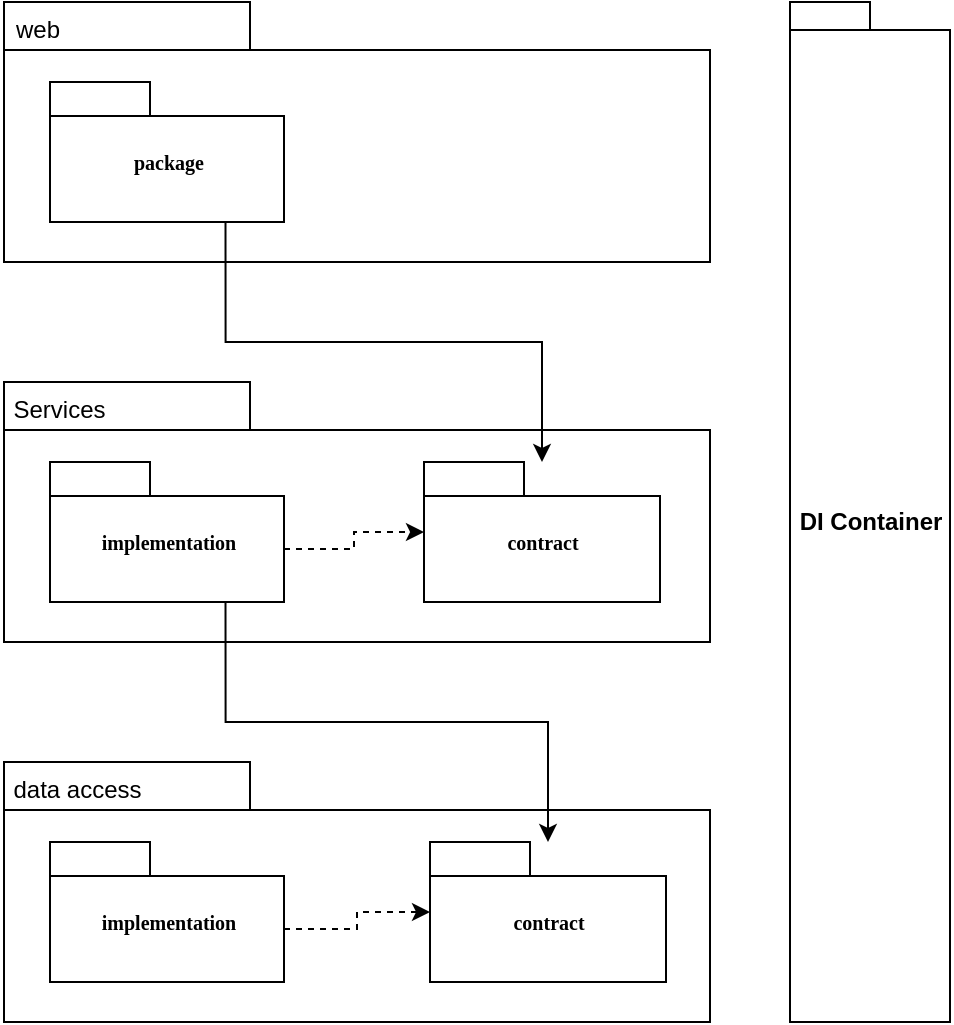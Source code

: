 <mxfile version="12.1.0" type="device" pages="1"><diagram name="Page-1" id="b5b7bab2-c9e2-2cf4-8b2a-24fd1a2a6d21"><mxGraphModel dx="1038" dy="607" grid="1" gridSize="10" guides="1" tooltips="1" connect="1" arrows="1" fold="1" page="1" pageScale="1" pageWidth="827" pageHeight="1169" background="#ffffff" math="0" shadow="0"><root><mxCell id="0"/><mxCell id="1" parent="0"/><mxCell id="6e0c8c40b5770093-19" value="" style="group" parent="1" vertex="1" connectable="0"><mxGeometry x="687" y="280" width="353" height="130" as="geometry"/></mxCell><mxCell id="6e0c8c40b5770093-20" value="" style="shape=folder;fontStyle=1;spacingTop=10;tabWidth=123;tabHeight=24;tabPosition=left;html=1;rounded=0;shadow=0;comic=0;labelBackgroundColor=none;strokeColor=#000000;strokeWidth=1;fillColor=#ffffff;fontFamily=Verdana;fontSize=10;fontColor=#000000;align=center;" parent="6e0c8c40b5770093-19" vertex="1"><mxGeometry width="353" height="130" as="geometry"/></mxCell><mxCell id="6e0c8c40b5770093-22" value="package" style="shape=folder;fontStyle=1;spacingTop=10;tabWidth=50;tabHeight=17;tabPosition=left;html=1;rounded=0;shadow=0;comic=0;labelBackgroundColor=none;strokeColor=#000000;strokeWidth=1;fillColor=#ffffff;fontFamily=Verdana;fontSize=10;fontColor=#000000;align=center;" parent="6e0c8c40b5770093-19" vertex="1"><mxGeometry x="23" y="40" width="117" height="70" as="geometry"/></mxCell><mxCell id="0y2oP8SROIfxSAgFh6vl-8" value="web" style="text;strokeColor=none;fillColor=none;align=left;verticalAlign=top;spacingLeft=4;spacingRight=4;overflow=hidden;rotatable=0;points=[[0,0.5],[1,0.5]];portConstraint=eastwest;" vertex="1" parent="6e0c8c40b5770093-19"><mxGeometry width="153.807" height="26" as="geometry"/></mxCell><mxCell id="0y2oP8SROIfxSAgFh6vl-3" value="" style="group;dashed=1;" vertex="1" connectable="0" parent="1"><mxGeometry x="687" y="470" width="353" height="130" as="geometry"/></mxCell><mxCell id="0y2oP8SROIfxSAgFh6vl-4" value="" style="shape=folder;fontStyle=1;spacingTop=10;tabWidth=123;tabHeight=24;tabPosition=left;html=1;rounded=0;shadow=0;comic=0;labelBackgroundColor=none;strokeColor=#000000;strokeWidth=1;fillColor=#ffffff;fontFamily=Verdana;fontSize=10;fontColor=#000000;align=center;" vertex="1" parent="0y2oP8SROIfxSAgFh6vl-3"><mxGeometry width="353" height="130" as="geometry"/></mxCell><mxCell id="0y2oP8SROIfxSAgFh6vl-17" style="edgeStyle=orthogonalEdgeStyle;rounded=0;orthogonalLoop=1;jettySize=auto;html=1;exitX=0;exitY=0;exitDx=117;exitDy=43.5;exitPerimeter=0;dashed=1;" edge="1" parent="0y2oP8SROIfxSAgFh6vl-3" source="0y2oP8SROIfxSAgFh6vl-5" target="0y2oP8SROIfxSAgFh6vl-6"><mxGeometry relative="1" as="geometry"/></mxCell><mxCell id="0y2oP8SROIfxSAgFh6vl-5" value="implementation" style="shape=folder;fontStyle=1;spacingTop=10;tabWidth=50;tabHeight=17;tabPosition=left;html=1;rounded=0;shadow=0;comic=0;labelBackgroundColor=none;strokeColor=#000000;strokeWidth=1;fillColor=#ffffff;fontFamily=Verdana;fontSize=10;fontColor=#000000;align=center;" vertex="1" parent="0y2oP8SROIfxSAgFh6vl-3"><mxGeometry x="23" y="40" width="117" height="70" as="geometry"/></mxCell><mxCell id="0y2oP8SROIfxSAgFh6vl-6" value="contract" style="shape=folder;fontStyle=1;spacingTop=10;tabWidth=50;tabHeight=17;tabPosition=left;html=1;rounded=0;shadow=0;comic=0;labelBackgroundColor=none;strokeColor=#000000;strokeWidth=1;fillColor=#ffffff;fontFamily=Verdana;fontSize=10;fontColor=#000000;align=center;" vertex="1" parent="0y2oP8SROIfxSAgFh6vl-3"><mxGeometry x="210" y="40" width="118" height="70" as="geometry"/></mxCell><mxCell id="0y2oP8SROIfxSAgFh6vl-7" value="Services" style="text;strokeColor=none;fillColor=none;align=left;verticalAlign=top;spacingLeft=4;spacingRight=4;overflow=hidden;rotatable=0;points=[[0,0.5],[1,0.5]];portConstraint=eastwest;" vertex="1" parent="0y2oP8SROIfxSAgFh6vl-3"><mxGeometry x="-1.261" width="153.807" height="26" as="geometry"/></mxCell><mxCell id="0y2oP8SROIfxSAgFh6vl-9" value="" style="group" vertex="1" connectable="0" parent="1"><mxGeometry x="687" y="660" width="353" height="130" as="geometry"/></mxCell><mxCell id="0y2oP8SROIfxSAgFh6vl-10" value="" style="shape=folder;fontStyle=1;spacingTop=10;tabWidth=123;tabHeight=24;tabPosition=left;html=1;rounded=0;shadow=0;comic=0;labelBackgroundColor=none;strokeColor=#000000;strokeWidth=1;fillColor=#ffffff;fontFamily=Verdana;fontSize=10;fontColor=#000000;align=center;" vertex="1" parent="0y2oP8SROIfxSAgFh6vl-9"><mxGeometry width="353" height="130" as="geometry"/></mxCell><mxCell id="0y2oP8SROIfxSAgFh6vl-18" style="edgeStyle=orthogonalEdgeStyle;rounded=0;orthogonalLoop=1;jettySize=auto;html=1;exitX=0;exitY=0;exitDx=117;exitDy=43.5;exitPerimeter=0;dashed=1;" edge="1" parent="0y2oP8SROIfxSAgFh6vl-9" source="0y2oP8SROIfxSAgFh6vl-11" target="0y2oP8SROIfxSAgFh6vl-12"><mxGeometry relative="1" as="geometry"/></mxCell><mxCell id="0y2oP8SROIfxSAgFh6vl-11" value="implementation" style="shape=folder;fontStyle=1;spacingTop=10;tabWidth=50;tabHeight=17;tabPosition=left;html=1;rounded=0;shadow=0;comic=0;labelBackgroundColor=none;strokeColor=#000000;strokeWidth=1;fillColor=#ffffff;fontFamily=Verdana;fontSize=10;fontColor=#000000;align=center;" vertex="1" parent="0y2oP8SROIfxSAgFh6vl-9"><mxGeometry x="23" y="40" width="117" height="70" as="geometry"/></mxCell><mxCell id="0y2oP8SROIfxSAgFh6vl-13" value="data access" style="text;strokeColor=none;fillColor=none;align=left;verticalAlign=top;spacingLeft=4;spacingRight=4;overflow=hidden;rotatable=0;points=[[0,0.5],[1,0.5]];portConstraint=eastwest;" vertex="1" parent="0y2oP8SROIfxSAgFh6vl-9"><mxGeometry x="-1.261" width="153.807" height="26" as="geometry"/></mxCell><mxCell id="0y2oP8SROIfxSAgFh6vl-12" value="contract" style="shape=folder;fontStyle=1;spacingTop=10;tabWidth=50;tabHeight=17;tabPosition=left;html=1;rounded=0;shadow=0;comic=0;labelBackgroundColor=none;strokeColor=#000000;strokeWidth=1;fillColor=#ffffff;fontFamily=Verdana;fontSize=10;fontColor=#000000;align=center;" vertex="1" parent="0y2oP8SROIfxSAgFh6vl-9"><mxGeometry x="213" y="40" width="118" height="70" as="geometry"/></mxCell><mxCell id="0y2oP8SROIfxSAgFh6vl-14" style="edgeStyle=orthogonalEdgeStyle;rounded=0;orthogonalLoop=1;jettySize=auto;html=1;exitX=0.75;exitY=1;exitDx=0;exitDy=0;exitPerimeter=0;" edge="1" parent="1" source="6e0c8c40b5770093-22" target="0y2oP8SROIfxSAgFh6vl-6"><mxGeometry relative="1" as="geometry"/></mxCell><mxCell id="0y2oP8SROIfxSAgFh6vl-15" style="edgeStyle=orthogonalEdgeStyle;rounded=0;orthogonalLoop=1;jettySize=auto;html=1;exitX=0.75;exitY=1;exitDx=0;exitDy=0;exitPerimeter=0;" edge="1" parent="1" source="0y2oP8SROIfxSAgFh6vl-5" target="0y2oP8SROIfxSAgFh6vl-12"><mxGeometry relative="1" as="geometry"/></mxCell><mxCell id="0y2oP8SROIfxSAgFh6vl-19" value="DI Container" style="shape=folder;fontStyle=1;spacingTop=10;tabWidth=40;tabHeight=14;tabPosition=left;html=1;" vertex="1" parent="1"><mxGeometry x="1080" y="280" width="80" height="510" as="geometry"/></mxCell></root></mxGraphModel></diagram></mxfile>